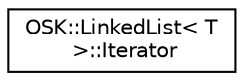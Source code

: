 digraph "Representación gráfica de la clase"
{
 // LATEX_PDF_SIZE
  edge [fontname="Helvetica",fontsize="10",labelfontname="Helvetica",labelfontsize="10"];
  node [fontname="Helvetica",fontsize="10",shape=record];
  rankdir="LR";
  Node0 [label="OSK::LinkedList\< T\l \>::Iterator",height=0.2,width=0.4,color="black", fillcolor="white", style="filled",URL="$class_o_s_k_1_1_linked_list_1_1_iterator.html",tooltip="Iterador de una linked list."];
}
